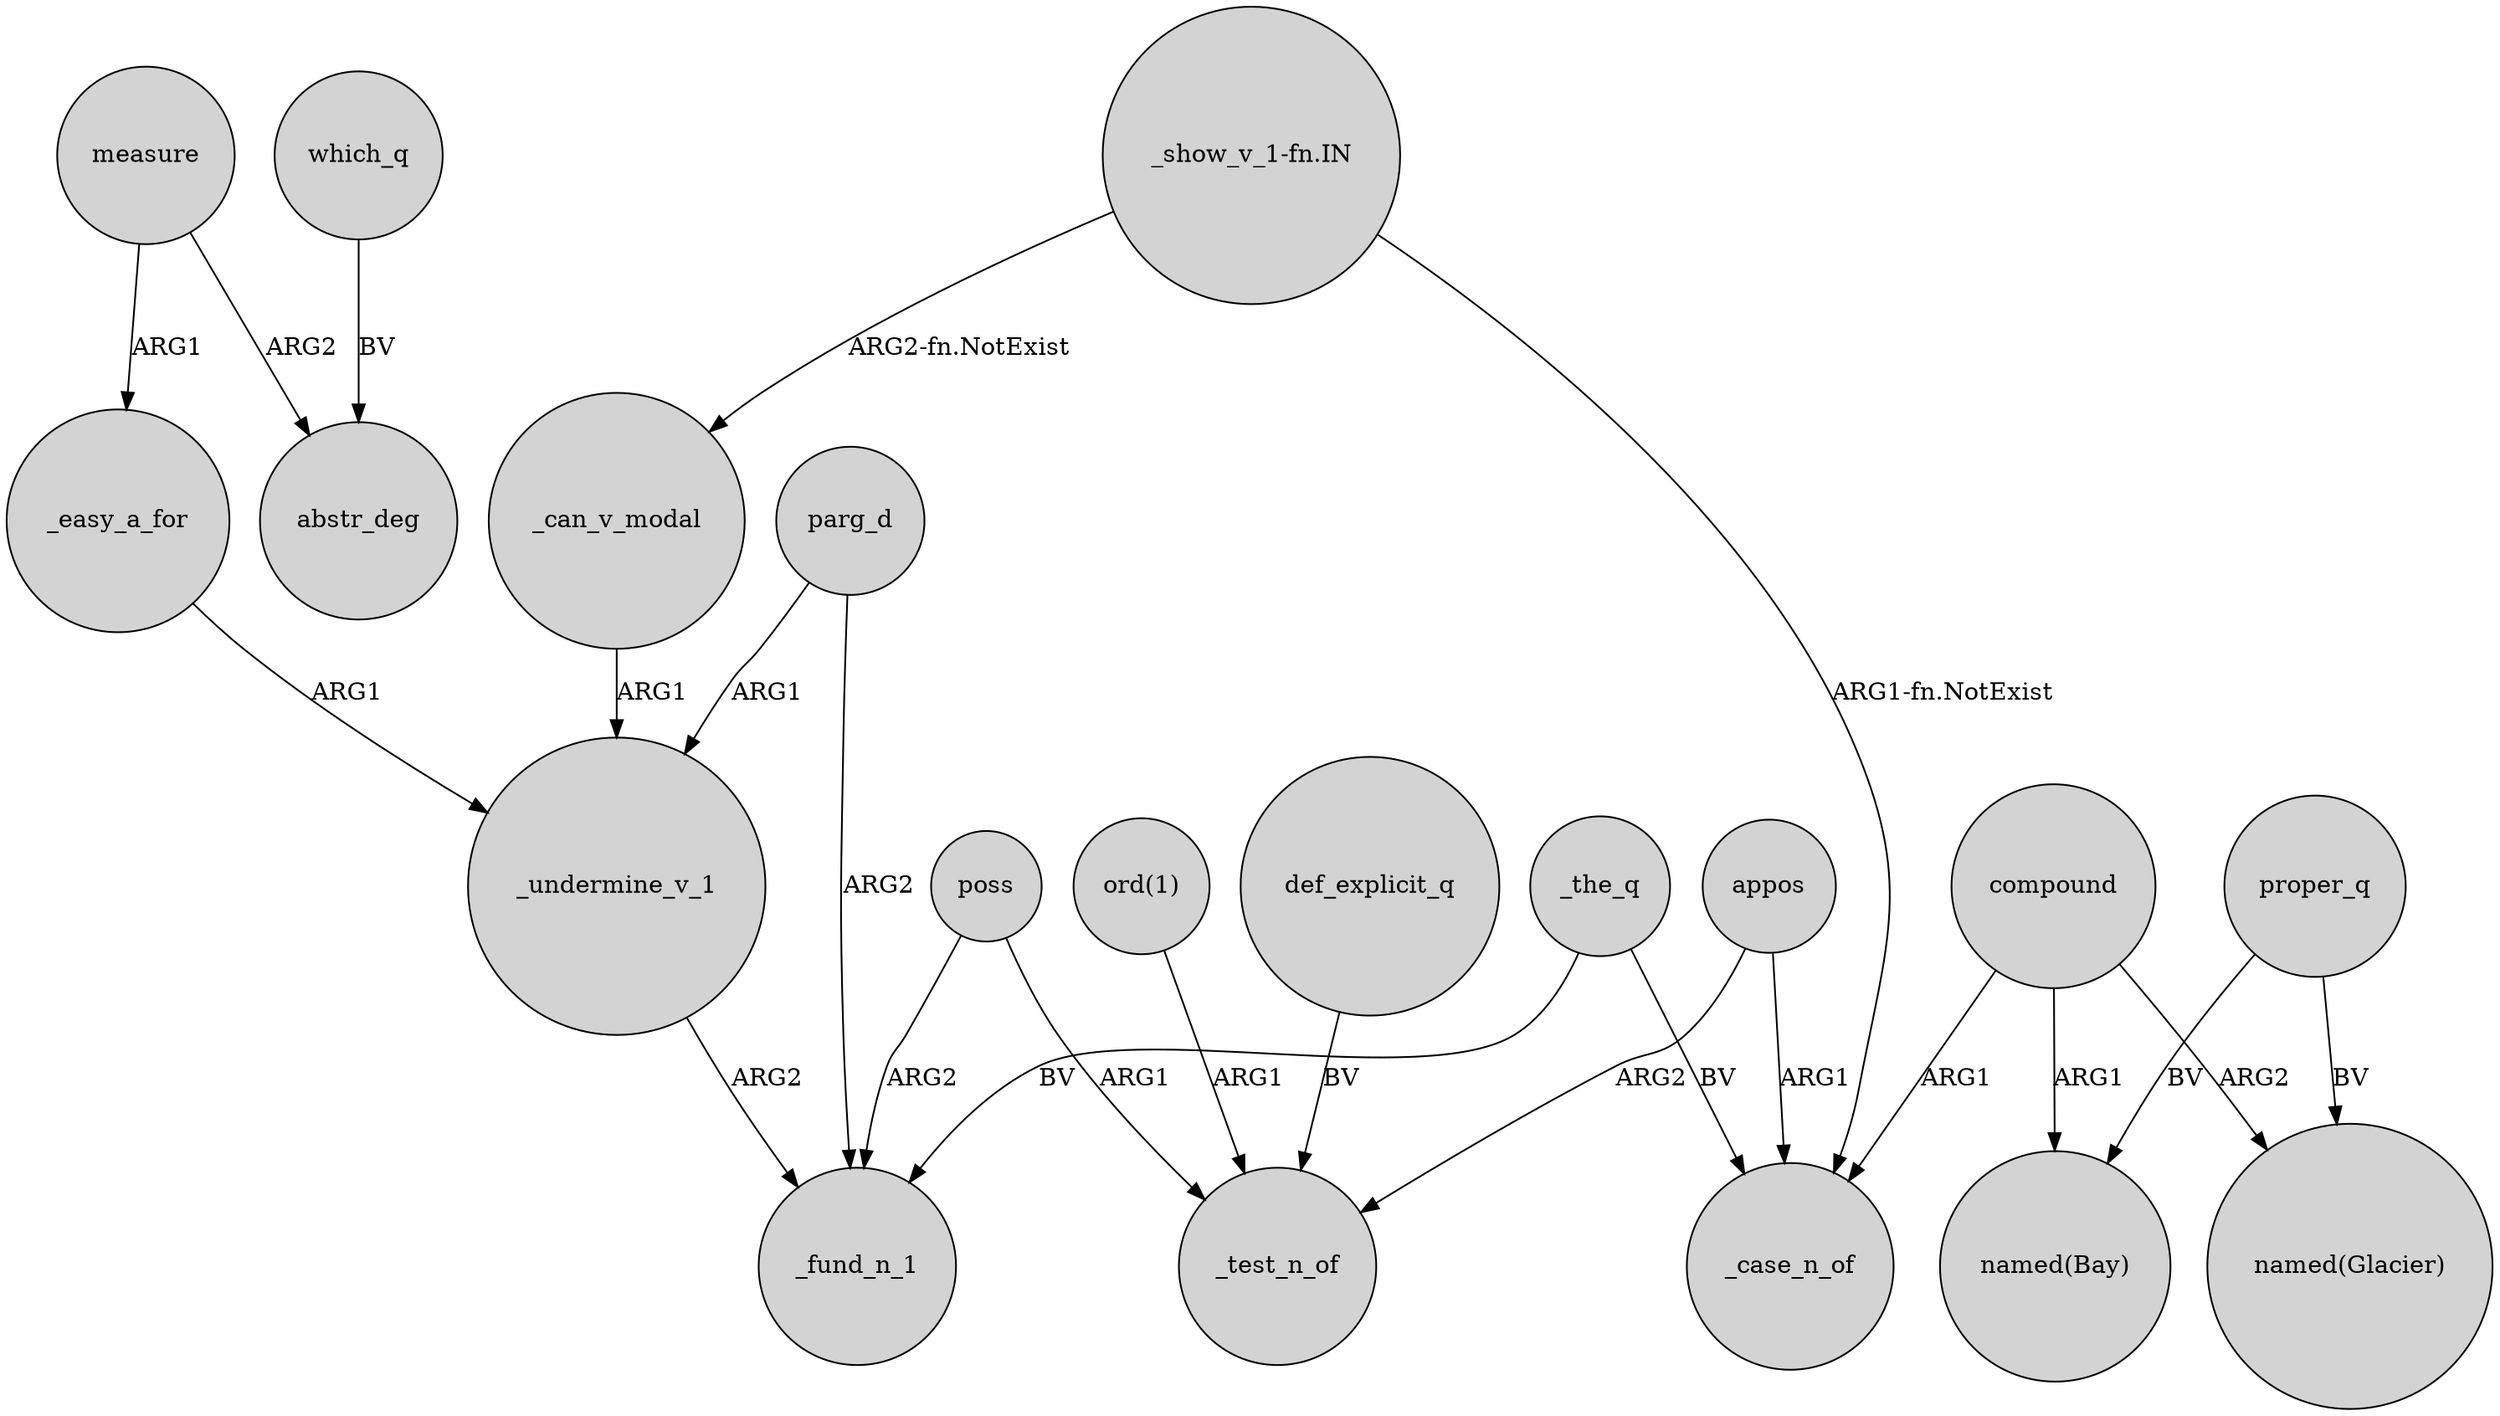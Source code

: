 digraph {
	node [shape=circle style=filled]
	measure -> _easy_a_for [label=ARG1]
	measure -> abstr_deg [label=ARG2]
	def_explicit_q -> _test_n_of [label=BV]
	proper_q -> "named(Bay)" [label=BV]
	parg_d -> _undermine_v_1 [label=ARG1]
	poss -> _fund_n_1 [label=ARG2]
	_the_q -> _case_n_of [label=BV]
	"_show_v_1-fn.IN" -> _can_v_modal [label="ARG2-fn.NotExist"]
	compound -> "named(Glacier)" [label=ARG2]
	parg_d -> _fund_n_1 [label=ARG2]
	poss -> _test_n_of [label=ARG1]
	_the_q -> _fund_n_1 [label=BV]
	"_show_v_1-fn.IN" -> _case_n_of [label="ARG1-fn.NotExist"]
	_easy_a_for -> _undermine_v_1 [label=ARG1]
	compound -> _case_n_of [label=ARG1]
	proper_q -> "named(Glacier)" [label=BV]
	appos -> _case_n_of [label=ARG1]
	appos -> _test_n_of [label=ARG2]
	"ord(1)" -> _test_n_of [label=ARG1]
	which_q -> abstr_deg [label=BV]
	compound -> "named(Bay)" [label=ARG1]
	_undermine_v_1 -> _fund_n_1 [label=ARG2]
	_can_v_modal -> _undermine_v_1 [label=ARG1]
}
